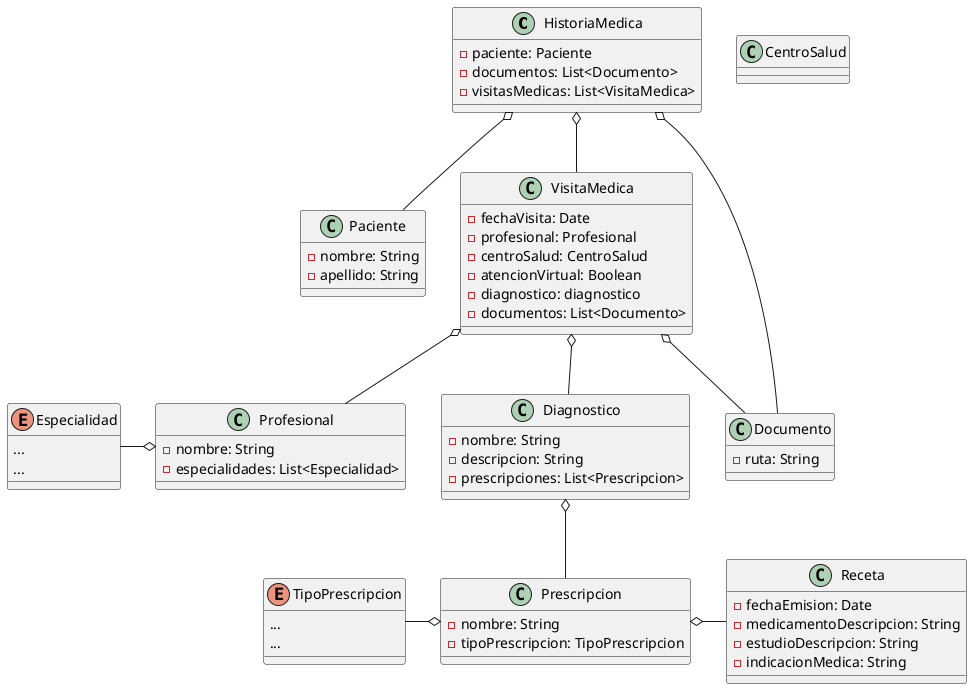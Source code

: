 @startuml

class HistoriaMedica{
    -paciente: Paciente
    -documentos: List<Documento>
    -visitasMedicas: List<VisitaMedica>
}

class Paciente{
    -nombre: String
    -apellido: String
}

class VisitaMedica{
    -fechaVisita: Date
    -profesional: Profesional
    -centroSalud: CentroSalud
    -atencionVirtual: Boolean
    -diagnostico: diagnostico
    -documentos: List<Documento>
}

class CentroSalud{
    
}

class Documento{
    -ruta: String
}

class Profesional{
    -nombre: String
    -especialidades: List<Especialidad>
}

Enum Especialidad{
    ...
    ...
}

class Diagnostico{
    -nombre: String
    -descripcion: String
    -prescripciones: List<Prescripcion>
}

class Prescripcion{
    -nombre: String
    -tipoPrescripcion: TipoPrescripcion
}

Enum TipoPrescripcion{
    ...
    ...
}

class Receta{
    -fechaEmision: Date
    -medicamentoDescripcion: String
    -estudioDescripcion: String
    -indicacionMedica: String
}

HistoriaMedica o-- Paciente
HistoriaMedica o-- Documento
HistoriaMedica o-- VisitaMedica

VisitaMedica o-- Documento
VisitaMedica o-- Profesional
VisitaMedica o-- Diagnostico

Diagnostico o-- Prescripcion

Prescripcion o-left- TipoPrescripcion
Prescripcion o-right- Receta

Profesional o-left- Especialidad

@enduml